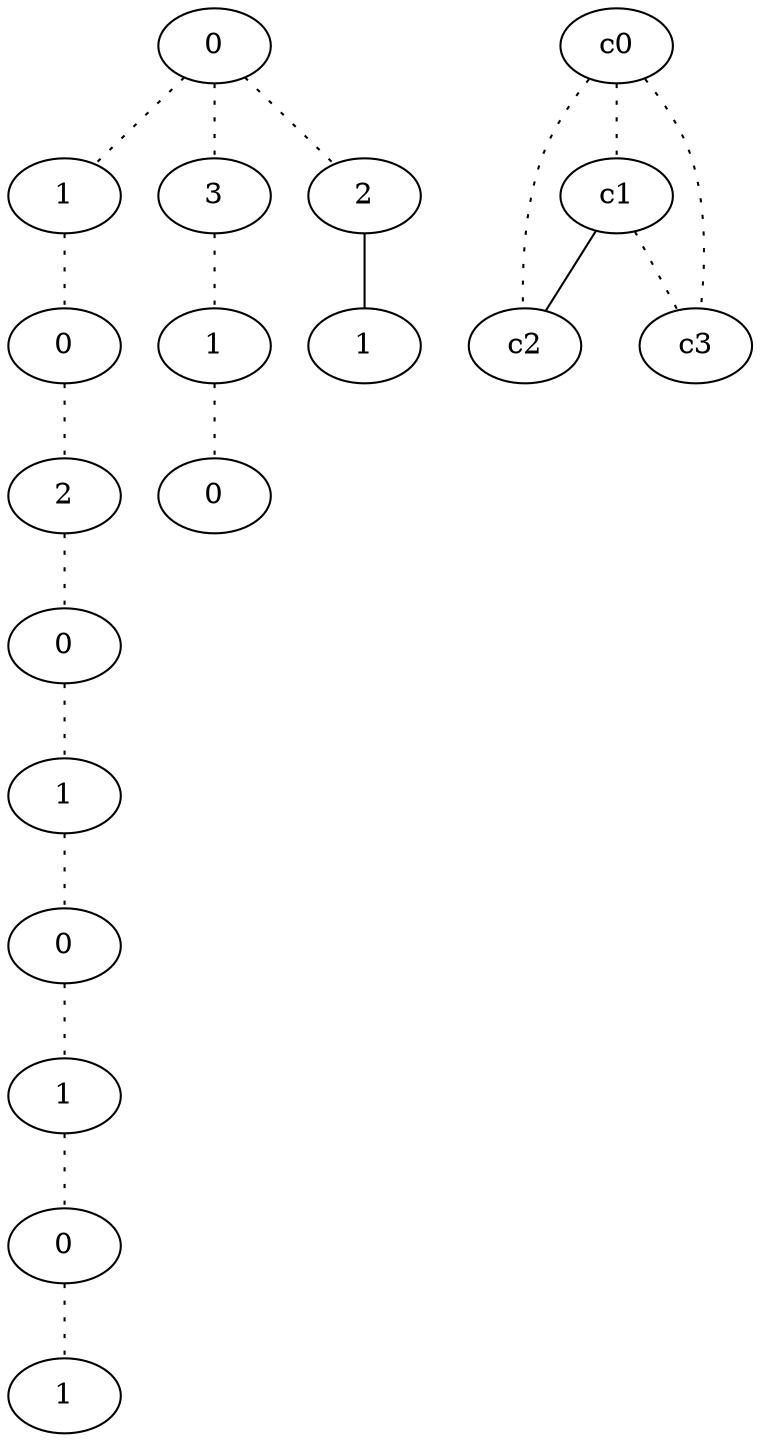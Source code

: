 graph {
a0[label=0];
a1[label=1];
a2[label=0];
a3[label=2];
a4[label=0];
a5[label=1];
a6[label=0];
a7[label=1];
a8[label=0];
a9[label=1];
a10[label=3];
a11[label=1];
a12[label=0];
a13[label=2];
a14[label=1];
a0 -- a1 [style=dotted];
a0 -- a10 [style=dotted];
a0 -- a13 [style=dotted];
a1 -- a2 [style=dotted];
a2 -- a3 [style=dotted];
a3 -- a4 [style=dotted];
a4 -- a5 [style=dotted];
a5 -- a6 [style=dotted];
a6 -- a7 [style=dotted];
a7 -- a8 [style=dotted];
a8 -- a9 [style=dotted];
a10 -- a11 [style=dotted];
a11 -- a12 [style=dotted];
a13 -- a14;
c0 -- c1 [style=dotted];
c0 -- c2 [style=dotted];
c0 -- c3 [style=dotted];
c1 -- c2;
c1 -- c3 [style=dotted];
}
